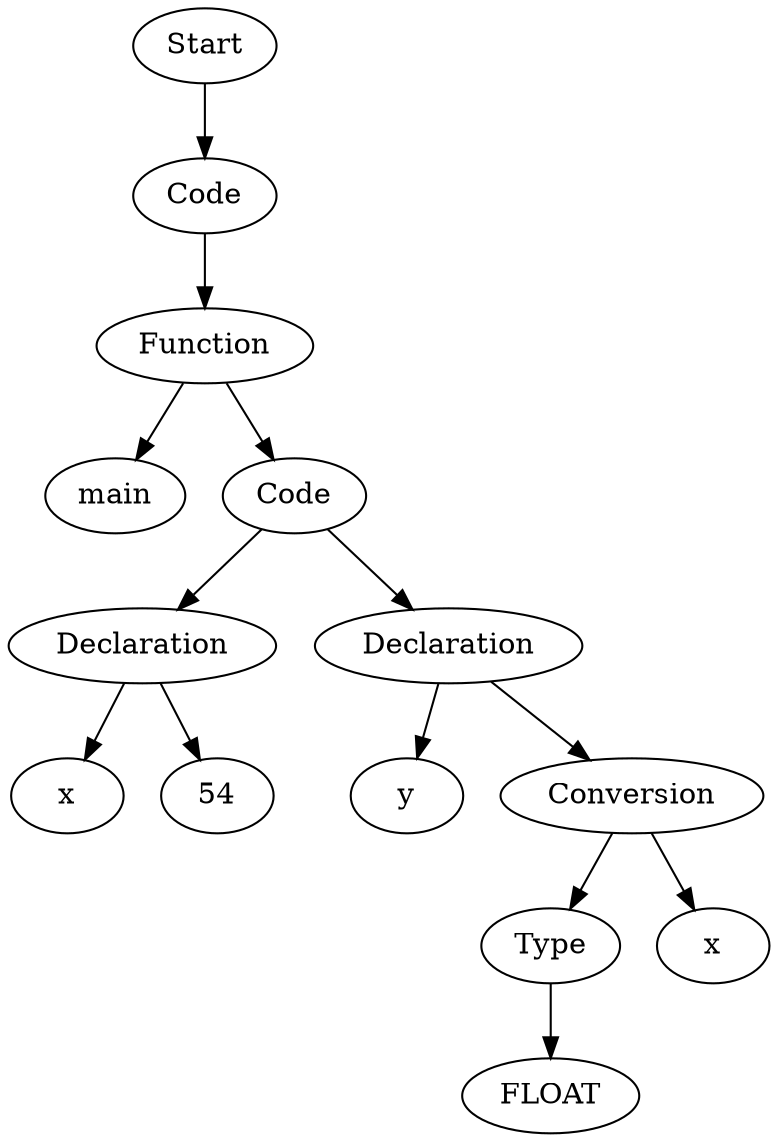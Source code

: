 digraph AST {
  "137478358755616" [label="Start"];
  "137478358755616" -> "137478358757392";
  "137478358757392" [label="Code"];
  "137478358757392" -> "137478358757536";
  "137478358757536" [label="Function"];
  "137478358757536" -> "137478358757680";
  "137478358757536" -> "137478358757728";
  "137478358757680" [label="main"];
  "137478358757728" [label="Code"];
  "137478358757728" -> "137478358757872";
  "137478358757728" -> "137478358757968";
  "137478358757872" [label="Declaration"];
  "137478358757872" -> "137478358758016";
  "137478358757872" -> "137478358758064";
  "137478358758016" [label="x"];
  "137478358758064" [label="54"];
  "137478358757968" [label="Declaration"];
  "137478358757968" -> "137478358758208";
  "137478358757968" -> "137478358758256";
  "137478358758208" [label="y"];
  "137478358758256" [label="Conversion"];
  "137478358758256" -> "137478358758400";
  "137478358758256" -> "137478358758496";
  "137478358758400" [label="Type"];
  "137478358758400" -> "137478358758544";
  "137478358758544" [label="FLOAT"];
  "137478358758496" [label="x"];
}
